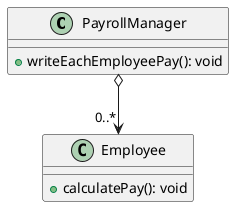 @startuml
class PayrollManager {
  +writeEachEmployeePay(): void
}

class Employee {
  +calculatePay(): void
}

PayrollManager o--> "0..*" Employee
@enduml

@startuml
class PayrollManager {
  +writeEachEmployeePay(): void
}

class Employee {
  +calculatePay(): void
}

interface Printable {
  +print(): void
}

PayrollManager o--> "0..*" Employee
PayrollManager o-- Printable
@enduml